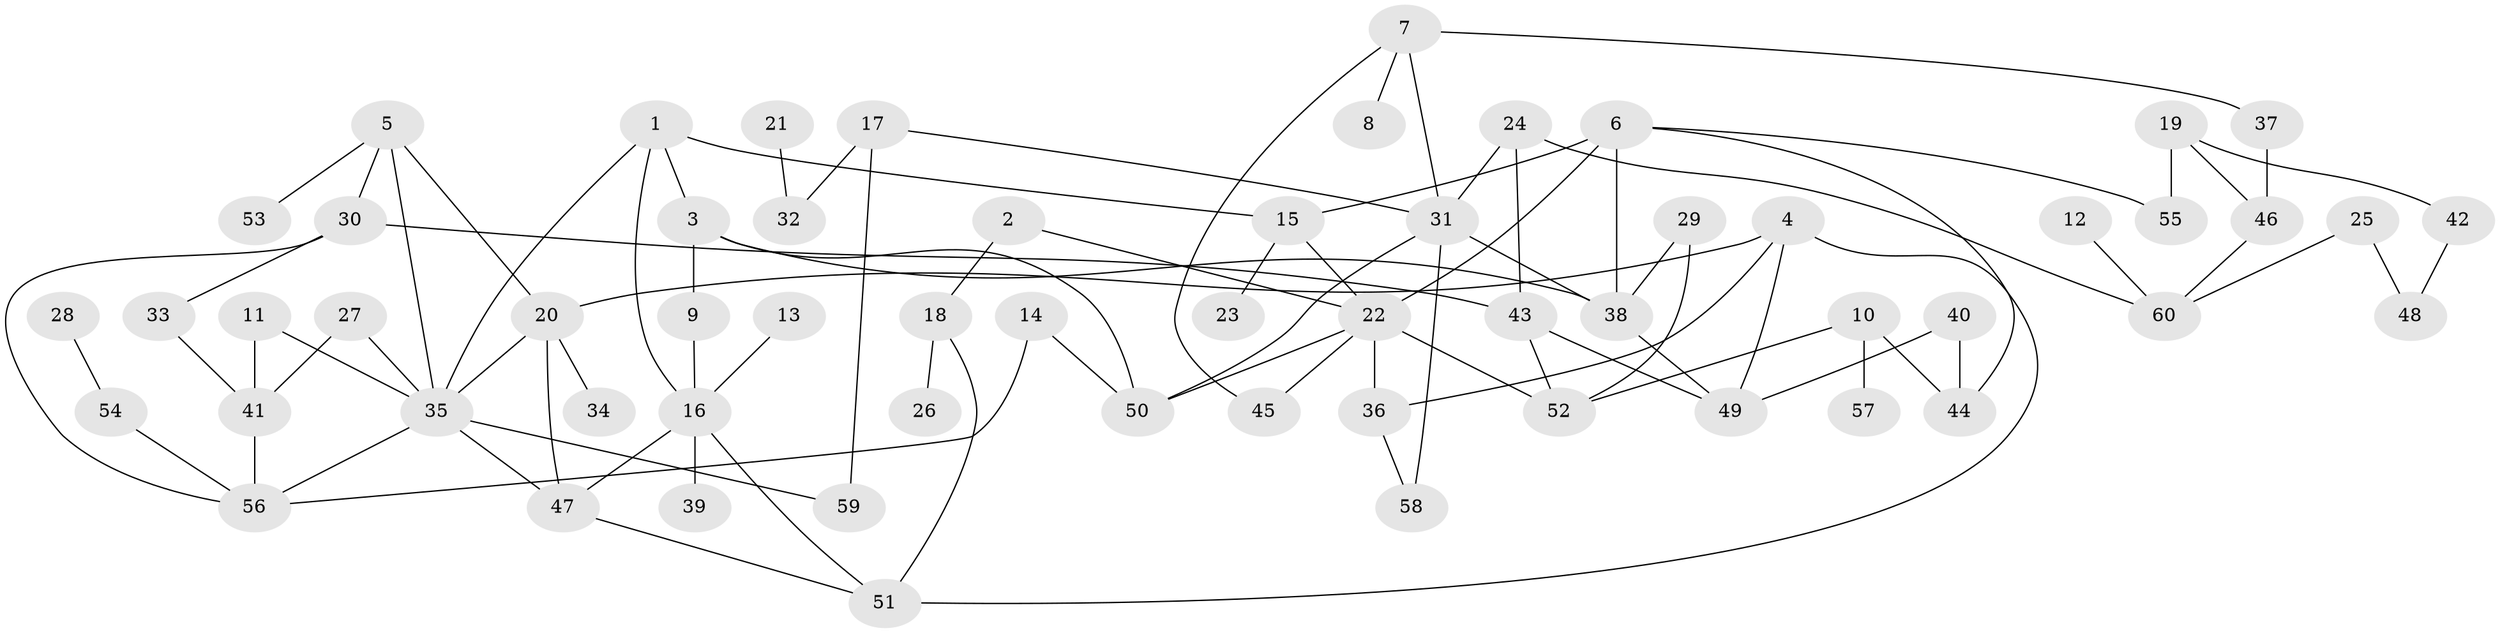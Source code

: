 // coarse degree distribution, {8: 0.027777777777777776, 2: 0.2777777777777778, 4: 0.1388888888888889, 13: 0.05555555555555555, 3: 0.19444444444444445, 1: 0.2777777777777778, 11: 0.027777777777777776}
// Generated by graph-tools (version 1.1) at 2025/16/03/04/25 18:16:47]
// undirected, 60 vertices, 89 edges
graph export_dot {
graph [start="1"]
  node [color=gray90,style=filled];
  1;
  2;
  3;
  4;
  5;
  6;
  7;
  8;
  9;
  10;
  11;
  12;
  13;
  14;
  15;
  16;
  17;
  18;
  19;
  20;
  21;
  22;
  23;
  24;
  25;
  26;
  27;
  28;
  29;
  30;
  31;
  32;
  33;
  34;
  35;
  36;
  37;
  38;
  39;
  40;
  41;
  42;
  43;
  44;
  45;
  46;
  47;
  48;
  49;
  50;
  51;
  52;
  53;
  54;
  55;
  56;
  57;
  58;
  59;
  60;
  1 -- 3;
  1 -- 15;
  1 -- 16;
  1 -- 35;
  2 -- 18;
  2 -- 22;
  3 -- 9;
  3 -- 38;
  3 -- 50;
  4 -- 20;
  4 -- 36;
  4 -- 49;
  4 -- 51;
  5 -- 20;
  5 -- 30;
  5 -- 35;
  5 -- 53;
  6 -- 15;
  6 -- 22;
  6 -- 38;
  6 -- 44;
  6 -- 55;
  7 -- 8;
  7 -- 31;
  7 -- 37;
  7 -- 45;
  9 -- 16;
  10 -- 44;
  10 -- 52;
  10 -- 57;
  11 -- 35;
  11 -- 41;
  12 -- 60;
  13 -- 16;
  14 -- 50;
  14 -- 56;
  15 -- 22;
  15 -- 23;
  16 -- 39;
  16 -- 47;
  16 -- 51;
  17 -- 31;
  17 -- 32;
  17 -- 59;
  18 -- 26;
  18 -- 51;
  19 -- 42;
  19 -- 46;
  19 -- 55;
  20 -- 34;
  20 -- 35;
  20 -- 47;
  21 -- 32;
  22 -- 36;
  22 -- 45;
  22 -- 50;
  22 -- 52;
  24 -- 31;
  24 -- 43;
  24 -- 60;
  25 -- 48;
  25 -- 60;
  27 -- 35;
  27 -- 41;
  28 -- 54;
  29 -- 38;
  29 -- 52;
  30 -- 33;
  30 -- 43;
  30 -- 56;
  31 -- 38;
  31 -- 50;
  31 -- 58;
  33 -- 41;
  35 -- 47;
  35 -- 56;
  35 -- 59;
  36 -- 58;
  37 -- 46;
  38 -- 49;
  40 -- 44;
  40 -- 49;
  41 -- 56;
  42 -- 48;
  43 -- 49;
  43 -- 52;
  46 -- 60;
  47 -- 51;
  54 -- 56;
}
